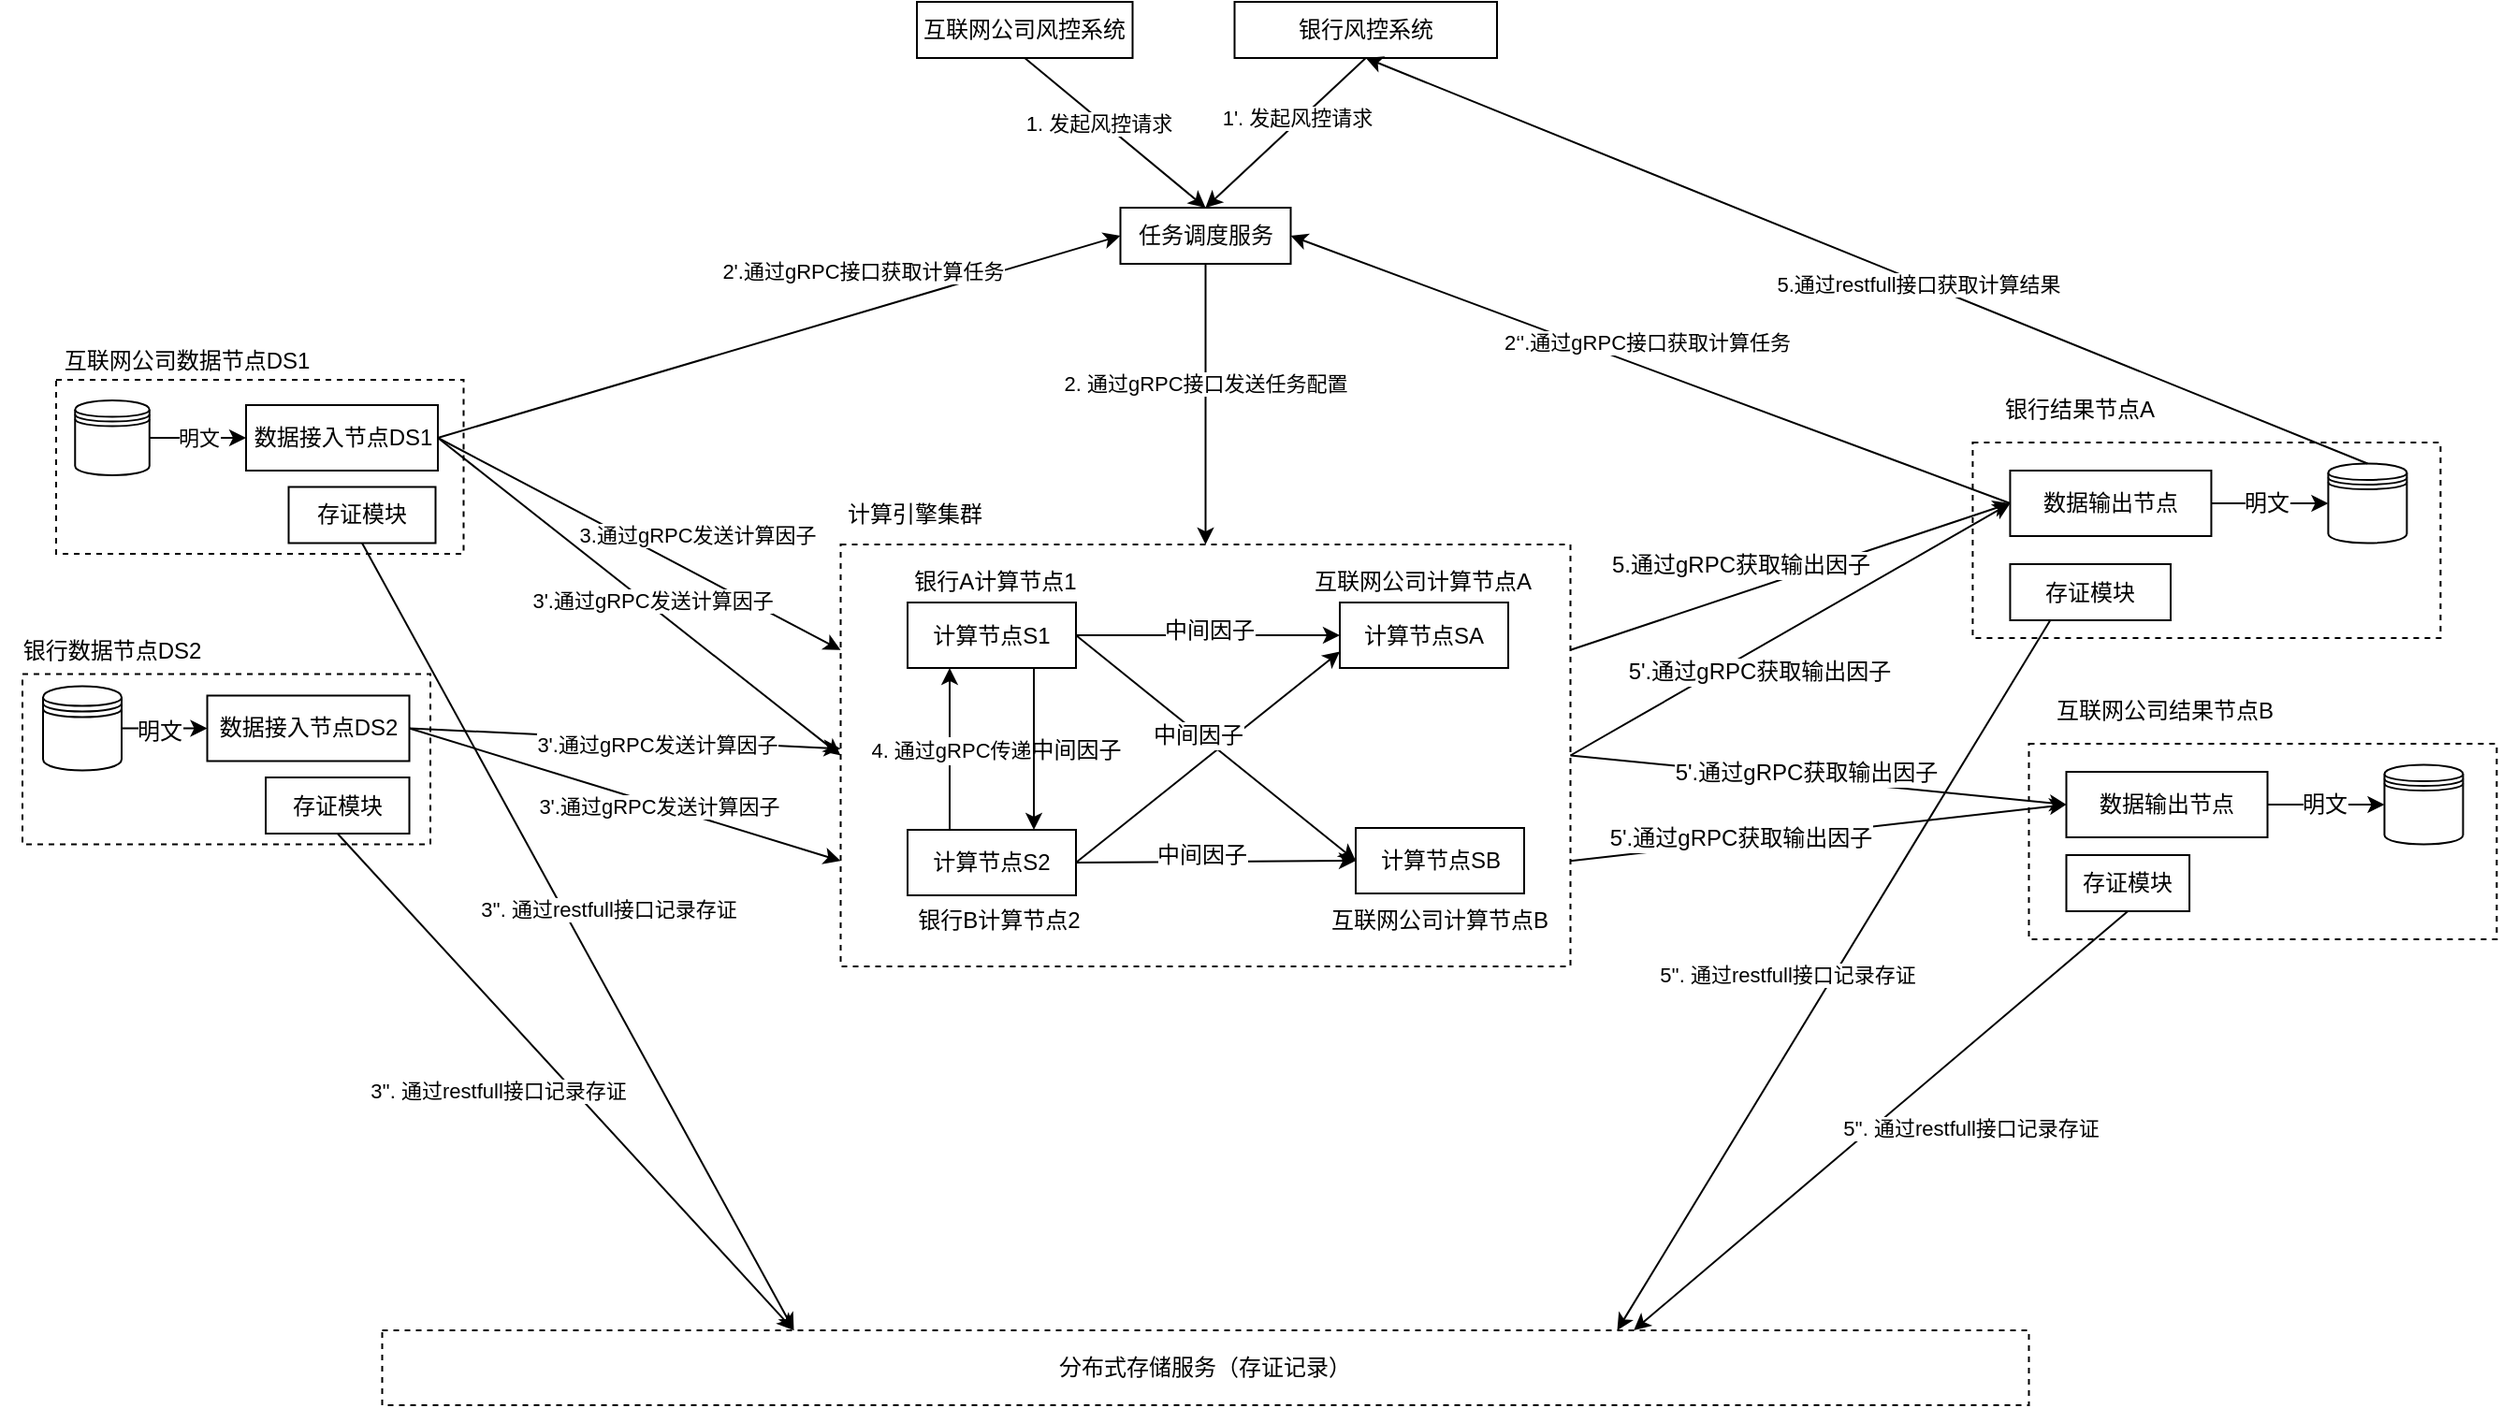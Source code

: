 <mxfile version="13.0.0" type="github">
  <diagram id="kCpKwJVJHfybIE9ixX9i" name="Page-1">
    <mxGraphModel dx="2253" dy="764" grid="1" gridSize="10" guides="1" tooltips="1" connect="1" arrows="1" fold="1" page="1" pageScale="1" pageWidth="827" pageHeight="1169" math="0" shadow="0">
      <root>
        <mxCell id="0" />
        <mxCell id="1" parent="0" />
        <mxCell id="BUfUKCFpLpPubceJvn2R-3" value="" style="rounded=0;whiteSpace=wrap;html=1;dashed=1;" parent="1" vertex="1">
          <mxGeometry x="824.25" y="606.5" width="250" height="104.5" as="geometry" />
        </mxCell>
        <mxCell id="SZwGPWXOhueTDgwkdfKL-69" value="" style="rounded=0;whiteSpace=wrap;html=1;dashed=1;" parent="1" vertex="1">
          <mxGeometry x="794.22" y="445.5" width="250" height="104.5" as="geometry" />
        </mxCell>
        <mxCell id="SZwGPWXOhueTDgwkdfKL-43" value="" style="rounded=0;whiteSpace=wrap;html=1;dashed=1;" parent="1" vertex="1">
          <mxGeometry x="-248" y="569.25" width="218" height="91" as="geometry" />
        </mxCell>
        <mxCell id="SZwGPWXOhueTDgwkdfKL-52" value="" style="rounded=0;whiteSpace=wrap;html=1;dashed=1;" parent="1" vertex="1">
          <mxGeometry x="-230" y="412" width="217.75" height="93" as="geometry" />
        </mxCell>
        <mxCell id="SZwGPWXOhueTDgwkdfKL-1" value="" style="rounded=0;whiteSpace=wrap;html=1;fillColor=none;labelPosition=center;verticalLabelPosition=middle;align=center;verticalAlign=middle;dashed=1;" parent="1" vertex="1">
          <mxGeometry x="189.25" y="500" width="390" height="225.5" as="geometry" />
        </mxCell>
        <mxCell id="SZwGPWXOhueTDgwkdfKL-6" value="&lt;span&gt;互联网公司风控系统&lt;/span&gt;" style="rounded=0;whiteSpace=wrap;html=1;" parent="1" vertex="1">
          <mxGeometry x="230" y="210" width="115.25" height="30" as="geometry" />
        </mxCell>
        <mxCell id="SZwGPWXOhueTDgwkdfKL-9" value="数据接入节点DS2" style="rounded=0;whiteSpace=wrap;html=1;" parent="1" vertex="1">
          <mxGeometry x="-149.25" y="580.75" width="108" height="35" as="geometry" />
        </mxCell>
        <mxCell id="SZwGPWXOhueTDgwkdfKL-11" value="任务调度服务" style="rounded=0;whiteSpace=wrap;html=1;" parent="1" vertex="1">
          <mxGeometry x="338.75" y="320" width="91" height="30" as="geometry" />
        </mxCell>
        <mxCell id="SZwGPWXOhueTDgwkdfKL-14" value="" style="endArrow=classic;html=1;entryX=0.5;entryY=0;entryDx=0;entryDy=0;exitX=0.5;exitY=1;exitDx=0;exitDy=0;" parent="1" source="SZwGPWXOhueTDgwkdfKL-11" target="SZwGPWXOhueTDgwkdfKL-1" edge="1">
          <mxGeometry width="50" height="50" relative="1" as="geometry">
            <mxPoint x="290" y="455" as="sourcePoint" />
            <mxPoint x="340" y="405" as="targetPoint" />
          </mxGeometry>
        </mxCell>
        <mxCell id="eiTHEiBmJHi0xDywlC6Z-11" value="2. 通过gRPC接口发送任务配置" style="edgeLabel;html=1;align=center;verticalAlign=middle;resizable=0;points=[];" parent="SZwGPWXOhueTDgwkdfKL-14" vertex="1" connectable="0">
          <mxGeometry x="-0.149" y="-1" relative="1" as="geometry">
            <mxPoint as="offset" />
          </mxGeometry>
        </mxCell>
        <mxCell id="SZwGPWXOhueTDgwkdfKL-15" value="" style="endArrow=classic;html=1;entryX=0.5;entryY=0;entryDx=0;entryDy=0;exitX=0.5;exitY=1;exitDx=0;exitDy=0;" parent="1" source="SZwGPWXOhueTDgwkdfKL-6" target="SZwGPWXOhueTDgwkdfKL-11" edge="1">
          <mxGeometry width="50" height="50" relative="1" as="geometry">
            <mxPoint x="282.75" y="406" as="sourcePoint" />
            <mxPoint x="332.75" y="356" as="targetPoint" />
          </mxGeometry>
        </mxCell>
        <mxCell id="BUfUKCFpLpPubceJvn2R-16" value="1. 发起风控请求" style="edgeLabel;html=1;align=center;verticalAlign=middle;resizable=0;points=[];" parent="SZwGPWXOhueTDgwkdfKL-15" vertex="1" connectable="0">
          <mxGeometry x="-0.171" y="-2" relative="1" as="geometry">
            <mxPoint as="offset" />
          </mxGeometry>
        </mxCell>
        <mxCell id="SZwGPWXOhueTDgwkdfKL-17" value="" style="endArrow=classic;html=1;entryX=0;entryY=0.5;entryDx=0;entryDy=0;exitX=1;exitY=0.5;exitDx=0;exitDy=0;" parent="1" source="SZwGPWXOhueTDgwkdfKL-1" target="SZwGPWXOhueTDgwkdfKL-70" edge="1">
          <mxGeometry width="50" height="50" relative="1" as="geometry">
            <mxPoint x="290" y="465" as="sourcePoint" />
            <mxPoint x="595" y="525" as="targetPoint" />
          </mxGeometry>
        </mxCell>
        <mxCell id="SZwGPWXOhueTDgwkdfKL-77" value="5&#39;.通过gRPC获取输出因子" style="text;html=1;align=center;verticalAlign=middle;resizable=0;points=[];labelBackgroundColor=#ffffff;" parent="SZwGPWXOhueTDgwkdfKL-17" vertex="1" connectable="0">
          <mxGeometry x="-0.056" y="3" relative="1" as="geometry">
            <mxPoint x="-8.79" y="20.78" as="offset" />
          </mxGeometry>
        </mxCell>
        <mxCell id="SZwGPWXOhueTDgwkdfKL-22" value="存证模块" style="rounded=0;whiteSpace=wrap;html=1;fillColor=none;" parent="1" vertex="1">
          <mxGeometry x="-118" y="624.5" width="76.75" height="30" as="geometry" />
        </mxCell>
        <mxCell id="SZwGPWXOhueTDgwkdfKL-23" value="计算节点S1" style="rounded=0;whiteSpace=wrap;html=1;fillColor=none;" parent="1" vertex="1">
          <mxGeometry x="225" y="531" width="90" height="35" as="geometry" />
        </mxCell>
        <mxCell id="SZwGPWXOhueTDgwkdfKL-24" value="" style="endArrow=classic;html=1;exitX=0.25;exitY=0;exitDx=0;exitDy=0;entryX=0.25;entryY=1;entryDx=0;entryDy=0;" parent="1" source="SZwGPWXOhueTDgwkdfKL-26" target="SZwGPWXOhueTDgwkdfKL-23" edge="1">
          <mxGeometry width="50" height="50" relative="1" as="geometry">
            <mxPoint x="289.25" y="625.5" as="sourcePoint" />
            <mxPoint x="489.25" y="610.5" as="targetPoint" />
          </mxGeometry>
        </mxCell>
        <mxCell id="eiTHEiBmJHi0xDywlC6Z-16" value="4. 通过gRPC传递&lt;span style=&quot;font-size: 12px&quot;&gt;中间因子&lt;/span&gt;" style="edgeLabel;html=1;align=center;verticalAlign=middle;resizable=0;points=[];" parent="SZwGPWXOhueTDgwkdfKL-24" vertex="1" connectable="0">
          <mxGeometry x="-0.008" relative="1" as="geometry">
            <mxPoint x="24.25" as="offset" />
          </mxGeometry>
        </mxCell>
        <mxCell id="SZwGPWXOhueTDgwkdfKL-26" value="计算节点S2" style="rounded=0;whiteSpace=wrap;html=1;fillColor=none;" parent="1" vertex="1">
          <mxGeometry x="225" y="652.5" width="90" height="35" as="geometry" />
        </mxCell>
        <mxCell id="SZwGPWXOhueTDgwkdfKL-29" value="计算节点SB" style="rounded=0;whiteSpace=wrap;html=1;fillColor=none;" parent="1" vertex="1">
          <mxGeometry x="464.5" y="651.5" width="90" height="35" as="geometry" />
        </mxCell>
        <mxCell id="SZwGPWXOhueTDgwkdfKL-30" value="计算节点SA" style="rounded=0;whiteSpace=wrap;html=1;fillColor=none;" parent="1" vertex="1">
          <mxGeometry x="456" y="531" width="90" height="35" as="geometry" />
        </mxCell>
        <mxCell id="SZwGPWXOhueTDgwkdfKL-31" value="" style="endArrow=classic;html=1;exitX=0.75;exitY=1;exitDx=0;exitDy=0;entryX=0.75;entryY=0;entryDx=0;entryDy=0;" parent="1" source="SZwGPWXOhueTDgwkdfKL-23" target="SZwGPWXOhueTDgwkdfKL-26" edge="1">
          <mxGeometry width="50" height="50" relative="1" as="geometry">
            <mxPoint x="301.75" y="650.5" as="sourcePoint" />
            <mxPoint x="301.75" y="603" as="targetPoint" />
          </mxGeometry>
        </mxCell>
        <mxCell id="SZwGPWXOhueTDgwkdfKL-32" value="" style="endArrow=classic;html=1;exitX=1;exitY=0.5;exitDx=0;exitDy=0;entryX=0;entryY=0.5;entryDx=0;entryDy=0;" parent="1" source="SZwGPWXOhueTDgwkdfKL-23" target="SZwGPWXOhueTDgwkdfKL-30" edge="1">
          <mxGeometry width="50" height="50" relative="1" as="geometry">
            <mxPoint x="346.75" y="603" as="sourcePoint" />
            <mxPoint x="346.75" y="650.5" as="targetPoint" />
          </mxGeometry>
        </mxCell>
        <mxCell id="eiTHEiBmJHi0xDywlC6Z-18" value="&lt;span style=&quot;font-size: 12px&quot;&gt;中间因子&lt;/span&gt;" style="edgeLabel;html=1;align=center;verticalAlign=middle;resizable=0;points=[];" parent="SZwGPWXOhueTDgwkdfKL-32" vertex="1" connectable="0">
          <mxGeometry y="3" relative="1" as="geometry">
            <mxPoint as="offset" />
          </mxGeometry>
        </mxCell>
        <mxCell id="SZwGPWXOhueTDgwkdfKL-33" value="" style="endArrow=classic;html=1;exitX=1;exitY=0.5;exitDx=0;exitDy=0;entryX=0;entryY=0.5;entryDx=0;entryDy=0;" parent="1" source="SZwGPWXOhueTDgwkdfKL-26" target="SZwGPWXOhueTDgwkdfKL-29" edge="1">
          <mxGeometry width="50" height="50" relative="1" as="geometry">
            <mxPoint x="346.75" y="603" as="sourcePoint" />
            <mxPoint x="346.75" y="650.5" as="targetPoint" />
          </mxGeometry>
        </mxCell>
        <mxCell id="eiTHEiBmJHi0xDywlC6Z-20" value="&lt;span style=&quot;font-size: 12px&quot;&gt;中间因子&lt;/span&gt;" style="edgeLabel;html=1;align=center;verticalAlign=middle;resizable=0;points=[];" parent="SZwGPWXOhueTDgwkdfKL-33" vertex="1" connectable="0">
          <mxGeometry x="-0.113" y="4" relative="1" as="geometry">
            <mxPoint as="offset" />
          </mxGeometry>
        </mxCell>
        <mxCell id="SZwGPWXOhueTDgwkdfKL-34" value="" style="endArrow=classic;html=1;exitX=1;exitY=0.5;exitDx=0;exitDy=0;entryX=0;entryY=0.75;entryDx=0;entryDy=0;" parent="1" source="SZwGPWXOhueTDgwkdfKL-26" target="SZwGPWXOhueTDgwkdfKL-30" edge="1">
          <mxGeometry width="50" height="50" relative="1" as="geometry">
            <mxPoint x="346.75" y="603" as="sourcePoint" />
            <mxPoint x="346.75" y="650.5" as="targetPoint" />
          </mxGeometry>
        </mxCell>
        <mxCell id="SZwGPWXOhueTDgwkdfKL-35" value="" style="endArrow=classic;html=1;exitX=1;exitY=0.5;exitDx=0;exitDy=0;entryX=0;entryY=0.5;entryDx=0;entryDy=0;" parent="1" source="SZwGPWXOhueTDgwkdfKL-23" target="SZwGPWXOhueTDgwkdfKL-29" edge="1">
          <mxGeometry width="50" height="50" relative="1" as="geometry">
            <mxPoint x="359.25" y="668" as="sourcePoint" />
            <mxPoint x="439.25" y="594.25" as="targetPoint" />
          </mxGeometry>
        </mxCell>
        <mxCell id="SZwGPWXOhueTDgwkdfKL-81" value="中间因子" style="text;html=1;align=center;verticalAlign=middle;resizable=0;points=[];labelBackgroundColor=#ffffff;" parent="SZwGPWXOhueTDgwkdfKL-35" vertex="1" connectable="0">
          <mxGeometry x="-0.128" y="-1" relative="1" as="geometry">
            <mxPoint as="offset" />
          </mxGeometry>
        </mxCell>
        <mxCell id="SZwGPWXOhueTDgwkdfKL-36" value="互联网公司计算节点B" style="text;html=1;strokeColor=none;fillColor=none;align=center;verticalAlign=middle;whiteSpace=wrap;rounded=0;" parent="1" vertex="1">
          <mxGeometry x="447.12" y="690.5" width="124.75" height="20" as="geometry" />
        </mxCell>
        <mxCell id="SZwGPWXOhueTDgwkdfKL-37" value="互联网公司计算节点A" style="text;html=1;strokeColor=none;fillColor=none;align=center;verticalAlign=middle;whiteSpace=wrap;rounded=0;" parent="1" vertex="1">
          <mxGeometry x="434.38" y="510" width="133.25" height="20" as="geometry" />
        </mxCell>
        <mxCell id="SZwGPWXOhueTDgwkdfKL-38" value="银行A计算节点1" style="text;html=1;strokeColor=none;fillColor=none;align=center;verticalAlign=middle;whiteSpace=wrap;rounded=0;" parent="1" vertex="1">
          <mxGeometry x="225" y="510" width="94.25" height="20" as="geometry" />
        </mxCell>
        <mxCell id="SZwGPWXOhueTDgwkdfKL-41" value="银行B计算节点2" style="text;html=1;strokeColor=none;fillColor=none;align=center;verticalAlign=middle;whiteSpace=wrap;rounded=0;" parent="1" vertex="1">
          <mxGeometry x="229.25" y="690.5" width="90" height="20" as="geometry" />
        </mxCell>
        <mxCell id="SZwGPWXOhueTDgwkdfKL-42" value="" style="shape=datastore;whiteSpace=wrap;html=1;" parent="1" vertex="1">
          <mxGeometry x="-237" y="575.75" width="42" height="45" as="geometry" />
        </mxCell>
        <mxCell id="SZwGPWXOhueTDgwkdfKL-44" value="" style="endArrow=classic;html=1;entryX=0;entryY=0.5;entryDx=0;entryDy=0;" parent="1" source="SZwGPWXOhueTDgwkdfKL-42" target="SZwGPWXOhueTDgwkdfKL-9" edge="1">
          <mxGeometry width="50" height="50" relative="1" as="geometry">
            <mxPoint x="-215.5" y="558.25" as="sourcePoint" />
            <mxPoint x="-165.5" y="508.25" as="targetPoint" />
          </mxGeometry>
        </mxCell>
        <mxCell id="SZwGPWXOhueTDgwkdfKL-75" value="明文" style="text;html=1;align=center;verticalAlign=middle;resizable=0;points=[];labelBackgroundColor=#ffffff;" parent="SZwGPWXOhueTDgwkdfKL-44" vertex="1" connectable="0">
          <mxGeometry x="-0.142" y="-1" relative="1" as="geometry">
            <mxPoint as="offset" />
          </mxGeometry>
        </mxCell>
        <mxCell id="SZwGPWXOhueTDgwkdfKL-53" value="数据接入节点DS1" style="rounded=0;whiteSpace=wrap;html=1;" parent="1" vertex="1">
          <mxGeometry x="-128.5" y="425.5" width="102.5" height="35" as="geometry" />
        </mxCell>
        <mxCell id="SZwGPWXOhueTDgwkdfKL-54" value="存证模块" style="rounded=0;whiteSpace=wrap;html=1;fillColor=none;" parent="1" vertex="1">
          <mxGeometry x="-105.75" y="469.25" width="78.5" height="30" as="geometry" />
        </mxCell>
        <mxCell id="SZwGPWXOhueTDgwkdfKL-55" value="" style="shape=datastore;whiteSpace=wrap;html=1;" parent="1" vertex="1">
          <mxGeometry x="-219.87" y="423.0" width="39.75" height="40" as="geometry" />
        </mxCell>
        <mxCell id="SZwGPWXOhueTDgwkdfKL-56" value="明文" style="endArrow=classic;html=1;exitX=1;exitY=0.5;exitDx=0;exitDy=0;entryX=0;entryY=0.5;entryDx=0;entryDy=0;" parent="1" source="SZwGPWXOhueTDgwkdfKL-55" target="SZwGPWXOhueTDgwkdfKL-53" edge="1">
          <mxGeometry width="50" height="50" relative="1" as="geometry">
            <mxPoint x="-197.5" y="395.0" as="sourcePoint" />
            <mxPoint x="-147.5" y="345.0" as="targetPoint" />
          </mxGeometry>
        </mxCell>
        <mxCell id="SZwGPWXOhueTDgwkdfKL-57" value="互联网公司数据节点DS1" style="text;html=1;strokeColor=none;fillColor=none;align=center;verticalAlign=middle;whiteSpace=wrap;rounded=0;" parent="1" vertex="1">
          <mxGeometry x="-230" y="392" width="140" height="20" as="geometry" />
        </mxCell>
        <mxCell id="SZwGPWXOhueTDgwkdfKL-70" value="数据输出节点" style="rounded=0;whiteSpace=wrap;html=1;" parent="1" vertex="1">
          <mxGeometry x="814.22" y="460.5" width="107.5" height="35" as="geometry" />
        </mxCell>
        <mxCell id="SZwGPWXOhueTDgwkdfKL-71" value="存证模块" style="rounded=0;whiteSpace=wrap;html=1;fillColor=none;" parent="1" vertex="1">
          <mxGeometry x="814.22" y="510.5" width="85.78" height="30" as="geometry" />
        </mxCell>
        <mxCell id="SZwGPWXOhueTDgwkdfKL-72" value="" style="shape=datastore;whiteSpace=wrap;html=1;" parent="1" vertex="1">
          <mxGeometry x="984.22" y="456.75" width="42" height="42.5" as="geometry" />
        </mxCell>
        <mxCell id="SZwGPWXOhueTDgwkdfKL-73" value="" style="endArrow=classic;html=1;exitX=1;exitY=0.5;exitDx=0;exitDy=0;" parent="1" source="SZwGPWXOhueTDgwkdfKL-70" target="SZwGPWXOhueTDgwkdfKL-72" edge="1">
          <mxGeometry width="50" height="50" relative="1" as="geometry">
            <mxPoint x="866.72" y="505.5" as="sourcePoint" />
            <mxPoint x="916.72" y="455.5" as="targetPoint" />
          </mxGeometry>
        </mxCell>
        <mxCell id="SZwGPWXOhueTDgwkdfKL-76" value="明文" style="text;html=1;align=center;verticalAlign=middle;resizable=0;points=[];labelBackgroundColor=#ffffff;" parent="SZwGPWXOhueTDgwkdfKL-73" vertex="1" connectable="0">
          <mxGeometry x="-0.057" relative="1" as="geometry">
            <mxPoint as="offset" />
          </mxGeometry>
        </mxCell>
        <mxCell id="SZwGPWXOhueTDgwkdfKL-74" value="银行结果节点A" style="text;html=1;strokeColor=none;fillColor=none;align=center;verticalAlign=middle;whiteSpace=wrap;rounded=0;" parent="1" vertex="1">
          <mxGeometry x="804.22" y="418" width="94.5" height="20" as="geometry" />
        </mxCell>
        <mxCell id="WDAiJp-4TPZIHqZEOYhD-1" value="分布式存储服务（存证记录）" style="rounded=0;whiteSpace=wrap;html=1;dashed=1;" parent="1" vertex="1">
          <mxGeometry x="-55.75" y="920" width="880" height="40" as="geometry" />
        </mxCell>
        <mxCell id="WDAiJp-4TPZIHqZEOYhD-6" value="" style="endArrow=classic;html=1;exitX=0.5;exitY=1;exitDx=0;exitDy=0;entryX=0.25;entryY=0;entryDx=0;entryDy=0;" parent="1" source="SZwGPWXOhueTDgwkdfKL-54" target="WDAiJp-4TPZIHqZEOYhD-1" edge="1">
          <mxGeometry width="50" height="50" relative="1" as="geometry">
            <mxPoint x="146" y="807.69" as="sourcePoint" />
            <mxPoint x="146" y="867.69" as="targetPoint" />
          </mxGeometry>
        </mxCell>
        <mxCell id="eiTHEiBmJHi0xDywlC6Z-12" value="3&#39;&#39;. 通过restfull接口记录存证" style="edgeLabel;html=1;align=center;verticalAlign=middle;resizable=0;points=[];" parent="WDAiJp-4TPZIHqZEOYhD-6" vertex="1" connectable="0">
          <mxGeometry x="0.036" relative="1" as="geometry">
            <mxPoint x="11.74" y="-21.91" as="offset" />
          </mxGeometry>
        </mxCell>
        <mxCell id="01yYLrN6eulc1W3Ah3Q7-1" value="计算引擎集群" style="text;html=1;strokeColor=none;fillColor=none;align=center;verticalAlign=middle;whiteSpace=wrap;rounded=0;" parent="1" vertex="1">
          <mxGeometry x="189.25" y="474.25" width="79.5" height="20" as="geometry" />
        </mxCell>
        <mxCell id="HyGqtzqtbX2Nl6VqGr-e-2" value="" style="endArrow=classic;html=1;entryX=0;entryY=0.5;entryDx=0;entryDy=0;exitX=1;exitY=0.25;exitDx=0;exitDy=0;" parent="1" source="SZwGPWXOhueTDgwkdfKL-1" target="SZwGPWXOhueTDgwkdfKL-70" edge="1">
          <mxGeometry width="50" height="50" relative="1" as="geometry">
            <mxPoint x="600" y="500" as="sourcePoint" />
            <mxPoint x="612.5" y="535" as="targetPoint" />
          </mxGeometry>
        </mxCell>
        <mxCell id="HyGqtzqtbX2Nl6VqGr-e-3" value="5.通过gRPC获取输出因子" style="text;html=1;align=center;verticalAlign=middle;resizable=0;points=[];labelBackgroundColor=#ffffff;" parent="HyGqtzqtbX2Nl6VqGr-e-2" vertex="1" connectable="0">
          <mxGeometry x="-0.056" y="3" relative="1" as="geometry">
            <mxPoint x="-19.29" y="-6.01" as="offset" />
          </mxGeometry>
        </mxCell>
        <mxCell id="SZwGPWXOhueTDgwkdfKL-45" value="银行数据节点DS2" style="text;html=1;strokeColor=none;fillColor=none;align=center;verticalAlign=middle;whiteSpace=wrap;rounded=0;" parent="1" vertex="1">
          <mxGeometry x="-260" y="547.25" width="120" height="20" as="geometry" />
        </mxCell>
        <mxCell id="514z2jhj-mgd7bg3V13R-2" value="" style="endArrow=classic;html=1;exitX=0.25;exitY=1;exitDx=0;exitDy=0;entryX=0.75;entryY=0;entryDx=0;entryDy=0;" parent="1" source="SZwGPWXOhueTDgwkdfKL-71" target="WDAiJp-4TPZIHqZEOYhD-1" edge="1">
          <mxGeometry width="50" height="50" relative="1" as="geometry">
            <mxPoint x="384.5" y="898.69" as="sourcePoint" />
            <mxPoint x="573" y="981.19" as="targetPoint" />
          </mxGeometry>
        </mxCell>
        <mxCell id="514z2jhj-mgd7bg3V13R-3" value="5&#39;&#39;. 通过restfull接口记录存证" style="edgeLabel;html=1;align=center;verticalAlign=middle;resizable=0;points=[];" parent="514z2jhj-mgd7bg3V13R-2" vertex="1" connectable="0">
          <mxGeometry x="0.036" relative="1" as="geometry">
            <mxPoint x="-21.02" y="-7.42" as="offset" />
          </mxGeometry>
        </mxCell>
        <mxCell id="BUfUKCFpLpPubceJvn2R-5" value="数据输出节点" style="rounded=0;whiteSpace=wrap;html=1;" parent="1" vertex="1">
          <mxGeometry x="844.25" y="621.5" width="107.5" height="35" as="geometry" />
        </mxCell>
        <mxCell id="BUfUKCFpLpPubceJvn2R-6" value="存证模块" style="rounded=0;whiteSpace=wrap;html=1;fillColor=none;" parent="1" vertex="1">
          <mxGeometry x="844.25" y="666" width="65.78" height="30" as="geometry" />
        </mxCell>
        <mxCell id="BUfUKCFpLpPubceJvn2R-7" value="" style="shape=datastore;whiteSpace=wrap;html=1;" parent="1" vertex="1">
          <mxGeometry x="1014.25" y="617.75" width="42" height="42.5" as="geometry" />
        </mxCell>
        <mxCell id="BUfUKCFpLpPubceJvn2R-8" value="" style="endArrow=classic;html=1;exitX=1;exitY=0.5;exitDx=0;exitDy=0;" parent="1" source="BUfUKCFpLpPubceJvn2R-5" target="BUfUKCFpLpPubceJvn2R-7" edge="1">
          <mxGeometry width="50" height="50" relative="1" as="geometry">
            <mxPoint x="896.75" y="666.5" as="sourcePoint" />
            <mxPoint x="946.75" y="616.5" as="targetPoint" />
          </mxGeometry>
        </mxCell>
        <mxCell id="BUfUKCFpLpPubceJvn2R-9" value="明文" style="text;html=1;align=center;verticalAlign=middle;resizable=0;points=[];labelBackgroundColor=#ffffff;" parent="BUfUKCFpLpPubceJvn2R-8" vertex="1" connectable="0">
          <mxGeometry x="-0.057" relative="1" as="geometry">
            <mxPoint as="offset" />
          </mxGeometry>
        </mxCell>
        <mxCell id="BUfUKCFpLpPubceJvn2R-10" value="互联网公司结果节点B" style="text;html=1;strokeColor=none;fillColor=none;align=center;verticalAlign=middle;whiteSpace=wrap;rounded=0;" parent="1" vertex="1">
          <mxGeometry x="834.25" y="579" width="125.78" height="20" as="geometry" />
        </mxCell>
        <mxCell id="BUfUKCFpLpPubceJvn2R-12" value="" style="endArrow=classic;html=1;entryX=0;entryY=0.5;entryDx=0;entryDy=0;exitX=1;exitY=0.5;exitDx=0;exitDy=0;" parent="1" source="SZwGPWXOhueTDgwkdfKL-1" target="BUfUKCFpLpPubceJvn2R-5" edge="1">
          <mxGeometry width="50" height="50" relative="1" as="geometry">
            <mxPoint x="610" y="642.5" as="sourcePoint" />
            <mxPoint x="747.73" y="458.75" as="targetPoint" />
          </mxGeometry>
        </mxCell>
        <mxCell id="BUfUKCFpLpPubceJvn2R-13" value="5&#39;.通过gRPC获取输出因子" style="text;html=1;align=center;verticalAlign=middle;resizable=0;points=[];labelBackgroundColor=#ffffff;" parent="BUfUKCFpLpPubceJvn2R-12" vertex="1" connectable="0">
          <mxGeometry x="-0.056" y="3" relative="1" as="geometry">
            <mxPoint as="offset" />
          </mxGeometry>
        </mxCell>
        <mxCell id="BUfUKCFpLpPubceJvn2R-14" value="" style="endArrow=classic;html=1;entryX=0;entryY=0.5;entryDx=0;entryDy=0;exitX=1;exitY=0.75;exitDx=0;exitDy=0;" parent="1" source="SZwGPWXOhueTDgwkdfKL-1" target="BUfUKCFpLpPubceJvn2R-5" edge="1">
          <mxGeometry width="50" height="50" relative="1" as="geometry">
            <mxPoint x="610" y="642.5" as="sourcePoint" />
            <mxPoint x="747.73" y="458.75" as="targetPoint" />
          </mxGeometry>
        </mxCell>
        <mxCell id="BUfUKCFpLpPubceJvn2R-15" value="5&#39;.通过gRPC获取输出因子" style="text;html=1;align=center;verticalAlign=middle;resizable=0;points=[];labelBackgroundColor=#ffffff;" parent="BUfUKCFpLpPubceJvn2R-14" vertex="1" connectable="0">
          <mxGeometry x="-0.056" y="3" relative="1" as="geometry">
            <mxPoint x="-34.1" y="4.59" as="offset" />
          </mxGeometry>
        </mxCell>
        <mxCell id="BUfUKCFpLpPubceJvn2R-17" value="" style="endArrow=classic;html=1;exitX=1;exitY=0.5;exitDx=0;exitDy=0;entryX=0;entryY=0.25;entryDx=0;entryDy=0;" parent="1" source="SZwGPWXOhueTDgwkdfKL-53" target="SZwGPWXOhueTDgwkdfKL-1" edge="1">
          <mxGeometry width="50" height="50" relative="1" as="geometry">
            <mxPoint x="160" y="600" as="sourcePoint" />
            <mxPoint x="210" y="550" as="targetPoint" />
          </mxGeometry>
        </mxCell>
        <mxCell id="PdvxIYomY9WsL29uVKm9-6" value="&amp;nbsp;3.通过gRPC发送计算因子" style="edgeLabel;html=1;align=center;verticalAlign=middle;resizable=0;points=[];" parent="BUfUKCFpLpPubceJvn2R-17" vertex="1" connectable="0">
          <mxGeometry x="0.176" y="4" relative="1" as="geometry">
            <mxPoint x="7.94" y="-10.97" as="offset" />
          </mxGeometry>
        </mxCell>
        <mxCell id="BUfUKCFpLpPubceJvn2R-18" value="" style="endArrow=classic;html=1;exitX=1;exitY=0.5;exitDx=0;exitDy=0;entryX=0;entryY=0.5;entryDx=0;entryDy=0;" parent="1" source="SZwGPWXOhueTDgwkdfKL-53" target="SZwGPWXOhueTDgwkdfKL-1" edge="1">
          <mxGeometry width="50" height="50" relative="1" as="geometry">
            <mxPoint x="160" y="870" as="sourcePoint" />
            <mxPoint x="210" y="820" as="targetPoint" />
          </mxGeometry>
        </mxCell>
        <mxCell id="PdvxIYomY9WsL29uVKm9-7" value="&lt;span&gt;&amp;nbsp;3&#39;.&lt;/span&gt;通过gRPC发送计算因子" style="edgeLabel;html=1;align=center;verticalAlign=middle;resizable=0;points=[];" parent="BUfUKCFpLpPubceJvn2R-18" vertex="1" connectable="0">
          <mxGeometry x="0.039" y="2" relative="1" as="geometry">
            <mxPoint as="offset" />
          </mxGeometry>
        </mxCell>
        <mxCell id="BUfUKCFpLpPubceJvn2R-19" value="" style="endArrow=classic;html=1;exitX=1;exitY=0.5;exitDx=0;exitDy=0;entryX=0;entryY=0.484;entryDx=0;entryDy=0;entryPerimeter=0;" parent="1" source="SZwGPWXOhueTDgwkdfKL-9" target="SZwGPWXOhueTDgwkdfKL-1" edge="1">
          <mxGeometry width="50" height="50" relative="1" as="geometry">
            <mxPoint x="160" y="630" as="sourcePoint" />
            <mxPoint x="210" y="580" as="targetPoint" />
          </mxGeometry>
        </mxCell>
        <mxCell id="PdvxIYomY9WsL29uVKm9-5" value="3&#39;.通过gRPC发送计算因子" style="edgeLabel;html=1;align=center;verticalAlign=middle;resizable=0;points=[];" parent="BUfUKCFpLpPubceJvn2R-19" vertex="1" connectable="0">
          <mxGeometry x="-0.191" y="-1" relative="1" as="geometry">
            <mxPoint x="38.4" y="2.86" as="offset" />
          </mxGeometry>
        </mxCell>
        <mxCell id="BUfUKCFpLpPubceJvn2R-20" value="" style="endArrow=classic;html=1;exitX=1;exitY=0.5;exitDx=0;exitDy=0;entryX=0;entryY=0.75;entryDx=0;entryDy=0;" parent="1" source="SZwGPWXOhueTDgwkdfKL-9" target="SZwGPWXOhueTDgwkdfKL-1" edge="1">
          <mxGeometry width="50" height="50" relative="1" as="geometry">
            <mxPoint x="82.75" y="676.5" as="sourcePoint" />
            <mxPoint x="180" y="560.04" as="targetPoint" />
          </mxGeometry>
        </mxCell>
        <mxCell id="RYCMwRL4GQBrTtSRKgSb-1" value="3&#39;.通过gRPC发送计算因子" style="edgeLabel;html=1;align=center;verticalAlign=middle;resizable=0;points=[];" vertex="1" connectable="0" parent="BUfUKCFpLpPubceJvn2R-20">
          <mxGeometry x="0.166" relative="1" as="geometry">
            <mxPoint x="-1" as="offset" />
          </mxGeometry>
        </mxCell>
        <mxCell id="BUfUKCFpLpPubceJvn2R-22" value="" style="endArrow=classic;html=1;entryX=0;entryY=0.5;entryDx=0;entryDy=0;exitX=1;exitY=0.5;exitDx=0;exitDy=0;" parent="1" source="SZwGPWXOhueTDgwkdfKL-53" target="SZwGPWXOhueTDgwkdfKL-11" edge="1">
          <mxGeometry width="50" height="50" relative="1" as="geometry">
            <mxPoint x="20" y="480" as="sourcePoint" />
            <mxPoint x="290" y="570" as="targetPoint" />
          </mxGeometry>
        </mxCell>
        <mxCell id="BUfUKCFpLpPubceJvn2R-23" value="2&#39;.通过gRPC接口获取计算任务" style="edgeLabel;html=1;align=center;verticalAlign=middle;resizable=0;points=[];" parent="BUfUKCFpLpPubceJvn2R-22" vertex="1" connectable="0">
          <mxGeometry x="-0.101" y="1" relative="1" as="geometry">
            <mxPoint x="63" y="-39.6" as="offset" />
          </mxGeometry>
        </mxCell>
        <mxCell id="BUfUKCFpLpPubceJvn2R-25" value="银行风控系统" style="rounded=0;whiteSpace=wrap;html=1;" parent="1" vertex="1">
          <mxGeometry x="399.75" y="210" width="140.25" height="30" as="geometry" />
        </mxCell>
        <mxCell id="BUfUKCFpLpPubceJvn2R-27" value="" style="endArrow=classic;html=1;entryX=0.5;entryY=0;entryDx=0;entryDy=0;exitX=0.5;exitY=1;exitDx=0;exitDy=0;" parent="1" source="BUfUKCFpLpPubceJvn2R-25" target="SZwGPWXOhueTDgwkdfKL-11" edge="1">
          <mxGeometry width="50" height="50" relative="1" as="geometry">
            <mxPoint x="327.625" y="250" as="sourcePoint" />
            <mxPoint x="394.25" y="330" as="targetPoint" />
          </mxGeometry>
        </mxCell>
        <mxCell id="BUfUKCFpLpPubceJvn2R-28" value="1&#39;. 发起风控请求" style="edgeLabel;html=1;align=center;verticalAlign=middle;resizable=0;points=[];" parent="BUfUKCFpLpPubceJvn2R-27" vertex="1" connectable="0">
          <mxGeometry x="-0.171" y="-2" relative="1" as="geometry">
            <mxPoint as="offset" />
          </mxGeometry>
        </mxCell>
        <mxCell id="BUfUKCFpLpPubceJvn2R-29" value="" style="endArrow=classic;html=1;entryX=1;entryY=0.5;entryDx=0;entryDy=0;exitX=0;exitY=0.5;exitDx=0;exitDy=0;" parent="1" source="SZwGPWXOhueTDgwkdfKL-70" target="SZwGPWXOhueTDgwkdfKL-11" edge="1">
          <mxGeometry width="50" height="50" relative="1" as="geometry">
            <mxPoint x="-16.5" y="482" as="sourcePoint" />
            <mxPoint x="348.75" y="345" as="targetPoint" />
          </mxGeometry>
        </mxCell>
        <mxCell id="BUfUKCFpLpPubceJvn2R-30" value="2‘&#39;.通过gRPC接口获取计算任务" style="edgeLabel;html=1;align=center;verticalAlign=middle;resizable=0;points=[];" parent="BUfUKCFpLpPubceJvn2R-29" vertex="1" connectable="0">
          <mxGeometry x="-0.101" y="1" relative="1" as="geometry">
            <mxPoint x="-21.41" y="-22.79" as="offset" />
          </mxGeometry>
        </mxCell>
        <mxCell id="BUfUKCFpLpPubceJvn2R-31" value="" style="endArrow=classic;html=1;entryX=0.5;entryY=1;entryDx=0;entryDy=0;exitX=0.5;exitY=0;exitDx=0;exitDy=0;" parent="1" source="SZwGPWXOhueTDgwkdfKL-72" target="BUfUKCFpLpPubceJvn2R-25" edge="1">
          <mxGeometry width="50" height="50" relative="1" as="geometry">
            <mxPoint x="824.22" y="488" as="sourcePoint" />
            <mxPoint x="439.75" y="345" as="targetPoint" />
          </mxGeometry>
        </mxCell>
        <mxCell id="BUfUKCFpLpPubceJvn2R-32" value="5.通过restfull接口获取计算结果" style="edgeLabel;html=1;align=center;verticalAlign=middle;resizable=0;points=[];" parent="BUfUKCFpLpPubceJvn2R-31" vertex="1" connectable="0">
          <mxGeometry x="-0.101" y="1" relative="1" as="geometry">
            <mxPoint as="offset" />
          </mxGeometry>
        </mxCell>
        <mxCell id="PdvxIYomY9WsL29uVKm9-1" value="" style="endArrow=classic;html=1;exitX=0.5;exitY=1;exitDx=0;exitDy=0;entryX=0.25;entryY=0;entryDx=0;entryDy=0;" parent="1" source="SZwGPWXOhueTDgwkdfKL-22" target="WDAiJp-4TPZIHqZEOYhD-1" edge="1">
          <mxGeometry width="50" height="50" relative="1" as="geometry">
            <mxPoint x="-56.5" y="509.25" as="sourcePoint" />
            <mxPoint x="204" y="930" as="targetPoint" />
          </mxGeometry>
        </mxCell>
        <mxCell id="PdvxIYomY9WsL29uVKm9-2" value="3&#39;&#39;. 通过restfull接口记录存证" style="edgeLabel;html=1;align=center;verticalAlign=middle;resizable=0;points=[];" parent="PdvxIYomY9WsL29uVKm9-1" vertex="1" connectable="0">
          <mxGeometry x="0.036" relative="1" as="geometry">
            <mxPoint x="-40.78" as="offset" />
          </mxGeometry>
        </mxCell>
        <mxCell id="PdvxIYomY9WsL29uVKm9-3" value="" style="endArrow=classic;html=1;exitX=0.5;exitY=1;exitDx=0;exitDy=0;entryX=0.76;entryY=0;entryDx=0;entryDy=0;entryPerimeter=0;" parent="1" source="BUfUKCFpLpPubceJvn2R-6" target="WDAiJp-4TPZIHqZEOYhD-1" edge="1">
          <mxGeometry width="50" height="50" relative="1" as="geometry">
            <mxPoint x="845.665" y="550.5" as="sourcePoint" />
            <mxPoint x="644" y="930" as="targetPoint" />
          </mxGeometry>
        </mxCell>
        <mxCell id="PdvxIYomY9WsL29uVKm9-4" value="5&#39;&#39;. 通过restfull接口记录存证" style="edgeLabel;html=1;align=center;verticalAlign=middle;resizable=0;points=[];" parent="PdvxIYomY9WsL29uVKm9-3" vertex="1" connectable="0">
          <mxGeometry x="0.036" relative="1" as="geometry">
            <mxPoint x="52.71" as="offset" />
          </mxGeometry>
        </mxCell>
      </root>
    </mxGraphModel>
  </diagram>
</mxfile>
